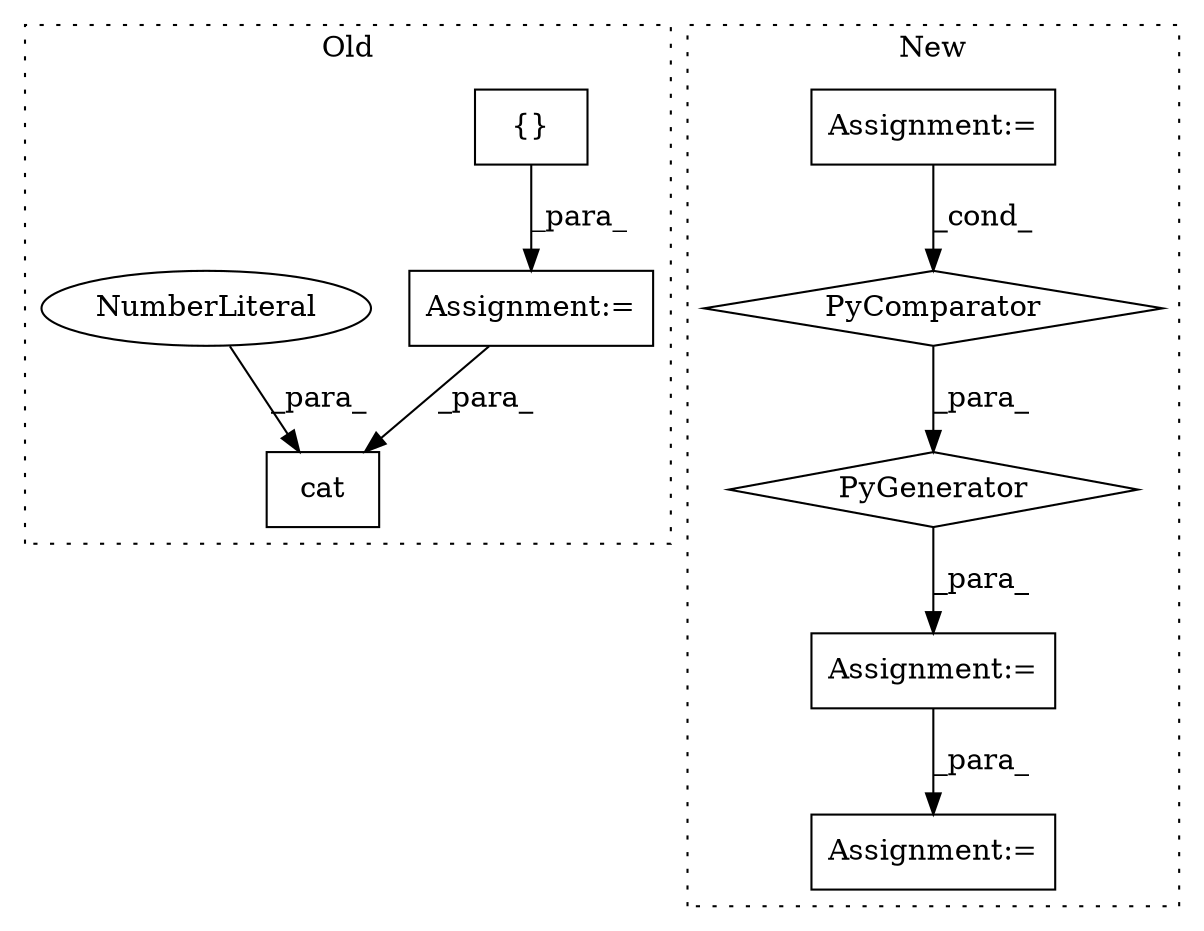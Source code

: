 digraph G {
subgraph cluster0 {
1 [label="cat" a="32" s="3801,3809" l="4,1" shape="box"];
5 [label="{}" a="4" s="2804" l="2" shape="box"];
8 [label="NumberLiteral" a="34" s="3808" l="1" shape="ellipse"];
9 [label="Assignment:=" a="7" s="2794" l="1" shape="box"];
label = "Old";
style="dotted";
}
subgraph cluster1 {
2 [label="PyGenerator" a="107" s="2870" l="136" shape="diamond"];
3 [label="PyComparator" a="113" s="2959" l="41" shape="diamond"];
4 [label="Assignment:=" a="7" s="2959" l="41" shape="box"];
6 [label="Assignment:=" a="7" s="2856" l="1" shape="box"];
7 [label="Assignment:=" a="7" s="3010" l="1" shape="box"];
label = "New";
style="dotted";
}
2 -> 6 [label="_para_"];
3 -> 2 [label="_para_"];
4 -> 3 [label="_cond_"];
5 -> 9 [label="_para_"];
6 -> 7 [label="_para_"];
8 -> 1 [label="_para_"];
9 -> 1 [label="_para_"];
}